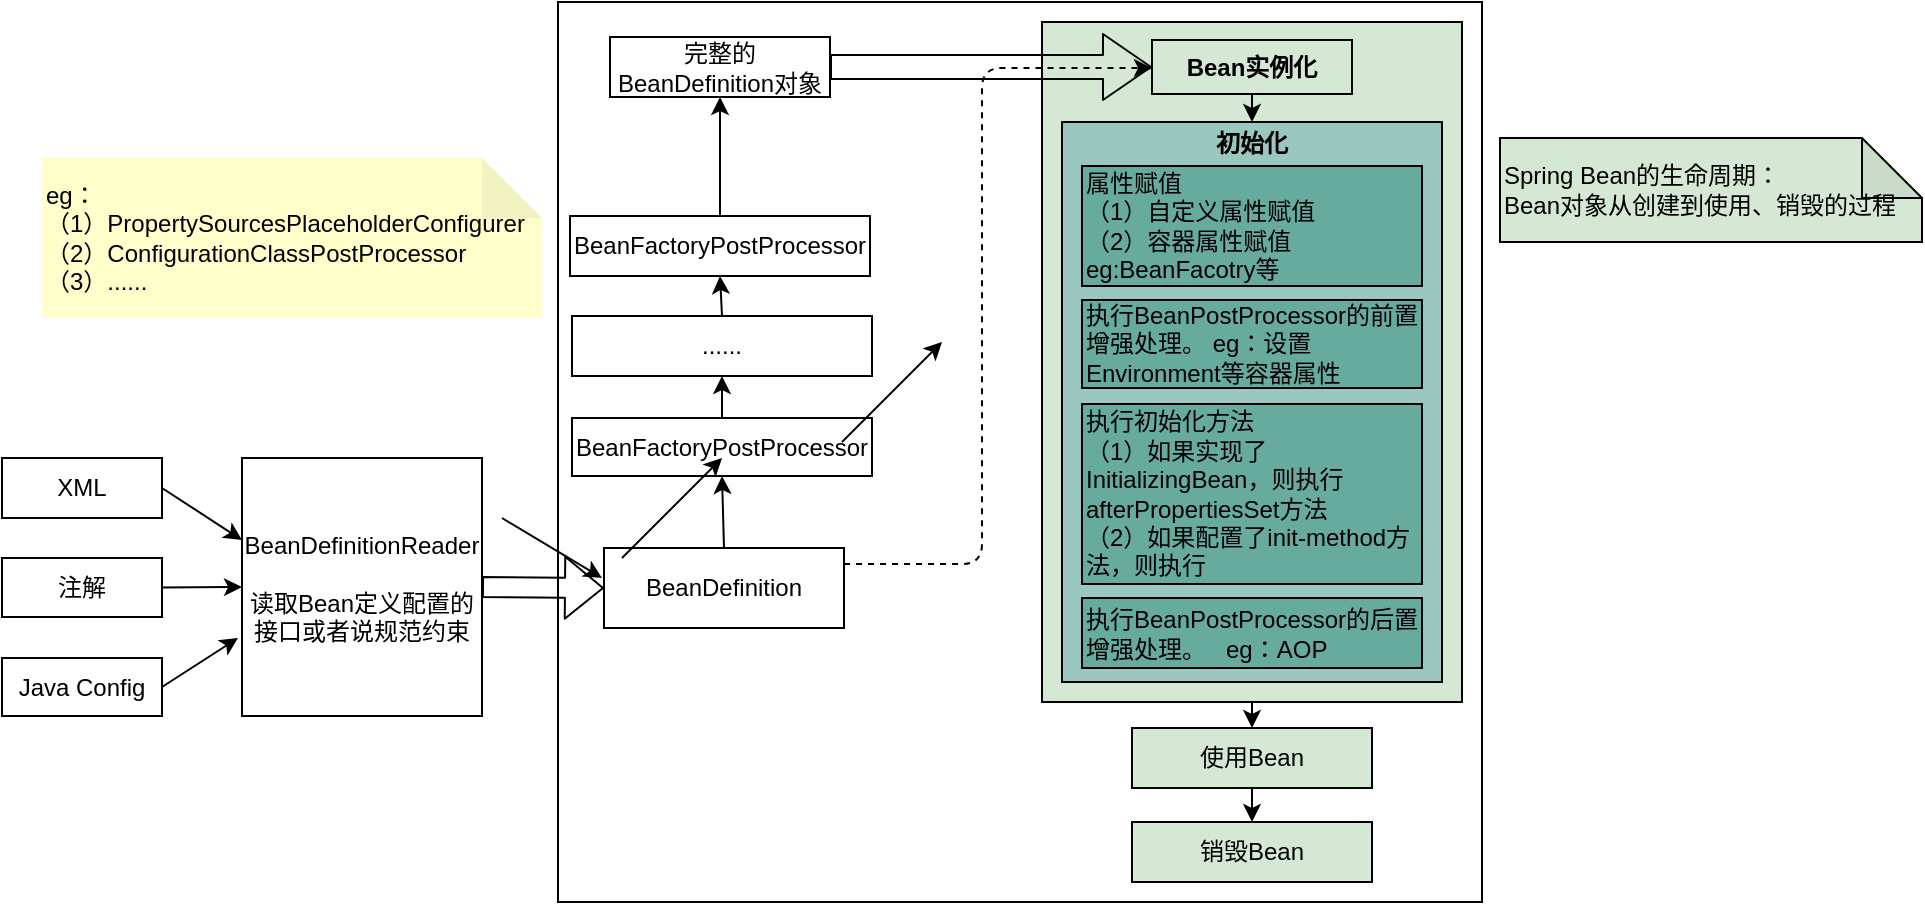 <mxfile version="13.7.9" type="embed"><diagram id="JgaQJCC27X6wyLcoRcEl" name="Page-1"><mxGraphModel dx="821" dy="528" grid="1" gridSize="10" guides="1" tooltips="1" connect="1" arrows="1" fold="1" page="1" pageScale="1" pageWidth="850" pageHeight="1100" background="#FFFFFF" math="0" shadow="0"><root><mxCell id="0"/><mxCell id="1" parent="0"/><mxCell id="7" value="" style="rounded=0;whiteSpace=wrap;html=1;strokeColor=#000000;fillColor=none;" parent="1" vertex="1"><mxGeometry x="318" y="20" width="462" height="450" as="geometry"/></mxCell><mxCell id="29" value="" style="rounded=0;whiteSpace=wrap;html=1;strokeColor=#000000;gradientColor=none;fillColor=#D5E8D4;" vertex="1" parent="1"><mxGeometry x="560" y="30" width="210" height="340" as="geometry"/></mxCell><mxCell id="2" value="&lt;font color=&quot;#000000&quot;&gt;XML&lt;/font&gt;" style="rounded=0;whiteSpace=wrap;html=1;backgroundOutline=0;strokeColor=#000000;fillColor=none;" parent="1" vertex="1"><mxGeometry x="40" y="248" width="80" height="30" as="geometry"/></mxCell><mxCell id="3" value="&lt;font color=&quot;#000000&quot;&gt;注解&lt;/font&gt;" style="rounded=0;whiteSpace=wrap;html=1;strokeColor=#000000;fillColor=none;" parent="1" vertex="1"><mxGeometry x="40" y="298" width="80" height="29.5" as="geometry"/></mxCell><mxCell id="4" value="&lt;font color=&quot;#000000&quot;&gt;Java Config&lt;/font&gt;" style="rounded=0;whiteSpace=wrap;html=1;fillColor=none;strokeColor=#000000;" parent="1" vertex="1"><mxGeometry x="40" y="348" width="80" height="29" as="geometry"/></mxCell><mxCell id="5" value="&lt;font color=&quot;#000000&quot;&gt;BeanDefinitionReader&lt;br&gt;&lt;br&gt;读取Bean定义配置的接口或者说规范约束&lt;/font&gt;" style="rounded=0;whiteSpace=wrap;html=1;strokeColor=#000000;fillColor=none;" parent="1" vertex="1"><mxGeometry x="160" y="248" width="120" height="129" as="geometry"/></mxCell><mxCell id="8" value="&lt;font color=&quot;#000000&quot;&gt;BeanDefinition&lt;/font&gt;" style="rounded=0;whiteSpace=wrap;html=1;fillColor=none;strokeColor=#000000;" parent="1" vertex="1"><mxGeometry x="341" y="293" width="120" height="40" as="geometry"/></mxCell><mxCell id="9" value="&lt;font color=&quot;#000000&quot;&gt;BeanFactoryPostProcessor&lt;/font&gt;" style="rounded=0;whiteSpace=wrap;html=1;strokeColor=#000000;fillColor=none;gradientColor=none;" vertex="1" parent="1"><mxGeometry x="325" y="228" width="150" height="29" as="geometry"/></mxCell><mxCell id="10" value="&lt;font color=&quot;#000000&quot;&gt;BeanFactoryPostProcessor&lt;/font&gt;" style="rounded=0;whiteSpace=wrap;html=1;strokeColor=#000000;fillColor=none;gradientColor=none;" vertex="1" parent="1"><mxGeometry x="324" y="127" width="150" height="30" as="geometry"/></mxCell><mxCell id="11" value="" style="endArrow=classic;html=1;" edge="1" parent="1"><mxGeometry width="50" height="50" relative="1" as="geometry"><mxPoint x="290" y="278" as="sourcePoint"/><mxPoint x="340" y="308" as="targetPoint"/></mxGeometry></mxCell><mxCell id="13" value="" style="endArrow=classic;html=1;" edge="1" parent="1"><mxGeometry width="50" height="50" relative="1" as="geometry"><mxPoint x="350" y="298" as="sourcePoint"/><mxPoint x="400" y="248" as="targetPoint"/></mxGeometry></mxCell><mxCell id="14" value="" style="endArrow=classic;html=1;exitX=1;exitY=0.5;exitDx=0;exitDy=0;strokeColor=#000000;" edge="1" parent="1" source="2"><mxGeometry width="50" height="50" relative="1" as="geometry"><mxPoint x="140" y="358" as="sourcePoint"/><mxPoint x="160" y="289" as="targetPoint"/></mxGeometry></mxCell><mxCell id="15" value="" style="endArrow=classic;html=1;exitX=1;exitY=0.5;exitDx=0;exitDy=0;entryX=0;entryY=0.5;entryDx=0;entryDy=0;strokeColor=#000000;" edge="1" parent="1" source="3" target="5"><mxGeometry width="50" height="50" relative="1" as="geometry"><mxPoint x="120" y="358" as="sourcePoint"/><mxPoint x="170" y="308" as="targetPoint"/></mxGeometry></mxCell><mxCell id="16" value="" style="endArrow=classic;html=1;strokeColor=#000000;exitX=1;exitY=0.5;exitDx=0;exitDy=0;entryX=-0.017;entryY=0.698;entryDx=0;entryDy=0;entryPerimeter=0;" edge="1" parent="1" source="4" target="5"><mxGeometry width="50" height="50" relative="1" as="geometry"><mxPoint x="130" y="408" as="sourcePoint"/><mxPoint x="180" y="358" as="targetPoint"/></mxGeometry></mxCell><mxCell id="17" value="" style="shape=flexArrow;endArrow=classic;html=1;strokeColor=#000000;exitX=1;exitY=0.5;exitDx=0;exitDy=0;entryX=0;entryY=0.5;entryDx=0;entryDy=0;" edge="1" parent="1" source="5" target="8"><mxGeometry width="50" height="50" relative="1" as="geometry"><mxPoint x="200" y="458" as="sourcePoint"/><mxPoint x="250" y="408" as="targetPoint"/></mxGeometry></mxCell><mxCell id="18" value="&lt;font color=&quot;#000000&quot;&gt;......&lt;/font&gt;" style="rounded=0;whiteSpace=wrap;html=1;strokeColor=#000000;fillColor=none;gradientColor=none;" vertex="1" parent="1"><mxGeometry x="325" y="177" width="150" height="30" as="geometry"/></mxCell><mxCell id="19" value="&lt;font color=&quot;#000000&quot;&gt;完整的BeanDefinition对象&lt;/font&gt;" style="rounded=0;whiteSpace=wrap;html=1;strokeColor=#000000;fillColor=none;gradientColor=none;" vertex="1" parent="1"><mxGeometry x="344" y="37.5" width="110" height="30" as="geometry"/></mxCell><mxCell id="20" value="&lt;div&gt;&lt;span style=&quot;color: rgb(0 , 0 , 0)&quot;&gt;eg：&lt;/span&gt;&lt;/div&gt;&lt;font color=&quot;#000000&quot;&gt;&lt;div&gt;&lt;span&gt;（1）PropertySourcesPlaceholderConfigurer&lt;/span&gt;&lt;/div&gt;&lt;div&gt;&lt;span&gt;（2）ConfigurationClassPostProcessor&lt;/span&gt;&lt;/div&gt;&lt;div&gt;&lt;span&gt;（3）......&lt;/span&gt;&lt;/div&gt;&lt;/font&gt;" style="shape=note;whiteSpace=wrap;html=1;backgroundOutline=1;darkOpacity=0.05;gradientColor=none;fillColor=#FFFFCC;strokeColor=none;align=left;" vertex="1" parent="1"><mxGeometry x="60" y="98" width="250" height="80" as="geometry"/></mxCell><mxCell id="21" value="&lt;font color=&quot;#000000&quot;&gt;&lt;b&gt;Bean实例化&lt;/b&gt;&lt;/font&gt;" style="rounded=0;whiteSpace=wrap;html=1;gradientColor=none;fillColor=none;strokeColor=#000000;" vertex="1" parent="1"><mxGeometry x="615" y="39" width="100" height="27" as="geometry"/></mxCell><mxCell id="23" value="" style="endArrow=classic;html=1;strokeColor=#000000;exitX=0.5;exitY=0;exitDx=0;exitDy=0;entryX=0.5;entryY=1;entryDx=0;entryDy=0;" edge="1" parent="1" source="8" target="9"><mxGeometry width="50" height="50" relative="1" as="geometry"><mxPoint x="480" y="258" as="sourcePoint"/><mxPoint x="403" y="258" as="targetPoint"/></mxGeometry></mxCell><mxCell id="24" value="" style="endArrow=classic;html=1;strokeColor=#000000;exitX=0.5;exitY=0;exitDx=0;exitDy=0;entryX=0.5;entryY=1;entryDx=0;entryDy=0;" edge="1" parent="1" source="9" target="18"><mxGeometry width="50" height="50" relative="1" as="geometry"><mxPoint x="510" y="258" as="sourcePoint"/><mxPoint x="560" y="208" as="targetPoint"/></mxGeometry></mxCell><mxCell id="25" value="" style="endArrow=classic;html=1;strokeColor=#000000;exitX=0.5;exitY=0;exitDx=0;exitDy=0;entryX=0.5;entryY=1;entryDx=0;entryDy=0;" edge="1" parent="1" source="18" target="10"><mxGeometry width="50" height="50" relative="1" as="geometry"><mxPoint x="520" y="258" as="sourcePoint"/><mxPoint x="570" y="208" as="targetPoint"/></mxGeometry></mxCell><mxCell id="26" value="" style="endArrow=classic;html=1;strokeColor=#000000;exitX=0.5;exitY=0;exitDx=0;exitDy=0;entryX=0.5;entryY=1;entryDx=0;entryDy=0;" edge="1" parent="1" source="10" target="19"><mxGeometry width="50" height="50" relative="1" as="geometry"><mxPoint x="490" y="158" as="sourcePoint"/><mxPoint x="540" y="108" as="targetPoint"/></mxGeometry></mxCell><mxCell id="27" value="" style="endArrow=classic;html=1;strokeColor=#000000;exitX=1;exitY=0.5;exitDx=0;exitDy=0;dashed=1;edgeStyle=orthogonalEdgeStyle;" edge="1" parent="1"><mxGeometry width="50" height="50" relative="1" as="geometry"><mxPoint x="461" y="301" as="sourcePoint"/><mxPoint x="615" y="53" as="targetPoint"/><Array as="points"><mxPoint x="530" y="301"/><mxPoint x="530" y="53"/></Array></mxGeometry></mxCell><mxCell id="28" value="" style="shape=flexArrow;endArrow=classic;html=1;strokeColor=#000000;exitX=1;exitY=0.5;exitDx=0;exitDy=0;entryX=0;entryY=0.5;entryDx=0;entryDy=0;width=12;endSize=7.67;" edge="1" parent="1" source="19" target="21"><mxGeometry width="50" height="50" relative="1" as="geometry"><mxPoint x="580" y="188" as="sourcePoint"/><mxPoint x="600" y="93" as="targetPoint"/></mxGeometry></mxCell><mxCell id="30" value="&lt;font color=&quot;#000000&quot;&gt;Spring Bean的生命周期：&lt;br&gt;Bean对象从创建到使用、销毁的过程&lt;br&gt;&lt;/font&gt;" style="shape=note;whiteSpace=wrap;html=1;backgroundOutline=1;darkOpacity=0.05;strokeColor=#000000;fillColor=#D5E8D4;gradientColor=none;align=left;" vertex="1" parent="1"><mxGeometry x="789" y="88" width="211" height="52" as="geometry"/></mxCell><mxCell id="32" value="&lt;font color=&quot;#000000&quot;&gt;&lt;b&gt;初始化&lt;/b&gt;&lt;br&gt;&lt;br&gt;&lt;br&gt;&lt;br&gt;&lt;br&gt;&lt;/font&gt;&lt;br&gt;&lt;br&gt;&lt;br&gt;&lt;br&gt;&lt;br&gt;&lt;br&gt;&lt;br&gt;&lt;br&gt;&lt;br&gt;&lt;br&gt;&lt;br&gt;&lt;br&gt;&lt;br&gt;&lt;br&gt;" style="rounded=0;whiteSpace=wrap;html=1;strokeColor=#000000;gradientColor=none;fillColor=#9AC7BF;" vertex="1" parent="1"><mxGeometry x="570" y="80" width="190" height="280" as="geometry"/></mxCell><mxCell id="33" value="&lt;div&gt;&lt;span style=&quot;color: rgb(0 , 0 , 0)&quot;&gt;属性赋值&lt;/span&gt;&lt;/div&gt;&lt;font color=&quot;#000000&quot;&gt;&lt;div&gt;&lt;span&gt;（1）自定义属性赋值&lt;/span&gt;&lt;/div&gt;&lt;div&gt;&lt;span&gt;（2）容器属性赋值 eg:BeanFacotry等&lt;/span&gt;&lt;/div&gt;&lt;/font&gt;" style="rounded=0;whiteSpace=wrap;html=1;strokeColor=#000000;gradientColor=none;align=left;fillColor=#67AB9F;" vertex="1" parent="1"><mxGeometry x="580" y="102" width="170" height="60" as="geometry"/></mxCell><mxCell id="34" value="&lt;font color=&quot;#000000&quot;&gt;执行BeanPostProcessor的前置增强处理。 eg：设置Environment等容器属性&lt;/font&gt;" style="rounded=0;whiteSpace=wrap;html=1;strokeColor=#000000;gradientColor=none;align=left;fillColor=#67AB9F;" vertex="1" parent="1"><mxGeometry x="580" y="169" width="170" height="44" as="geometry"/></mxCell><mxCell id="35" value="&lt;font color=&quot;#000000&quot;&gt;执行初始化方法&lt;br&gt;（1）如果实现了InitializingBean，则执行afterPropertiesSet方法&lt;br&gt;（2）如果配置了init-method方法，则执行&lt;br&gt;&lt;/font&gt;" style="rounded=0;whiteSpace=wrap;html=1;strokeColor=#000000;gradientColor=none;align=left;fillColor=#67AB9F;" vertex="1" parent="1"><mxGeometry x="580" y="221" width="170" height="90" as="geometry"/></mxCell><mxCell id="36" value="&lt;font color=&quot;#000000&quot;&gt;执行BeanPostProcessor的后置增强处理。&amp;nbsp; &amp;nbsp;eg：AOP&lt;/font&gt;" style="rounded=0;whiteSpace=wrap;html=1;strokeColor=#000000;gradientColor=none;align=left;fillColor=#67AB9F;" vertex="1" parent="1"><mxGeometry x="580" y="318" width="170" height="35" as="geometry"/></mxCell><mxCell id="37" value="&lt;font color=&quot;#000000&quot;&gt;使用Bean&lt;/font&gt;" style="rounded=0;whiteSpace=wrap;html=1;strokeColor=#000000;fillColor=#D5E8D4;gradientColor=none;" vertex="1" parent="1"><mxGeometry x="605" y="383" width="120" height="30" as="geometry"/></mxCell><mxCell id="38" value="&lt;font color=&quot;#000000&quot;&gt;销毁Bean&lt;/font&gt;" style="rounded=0;whiteSpace=wrap;html=1;strokeColor=#000000;fillColor=#D5E8D4;gradientColor=none;" vertex="1" parent="1"><mxGeometry x="605" y="430" width="120" height="30" as="geometry"/></mxCell><mxCell id="40" value="" style="endArrow=classic;html=1;strokeColor=#000000;exitX=0.5;exitY=1;exitDx=0;exitDy=0;entryX=0.5;entryY=0;entryDx=0;entryDy=0;" edge="1" parent="1" source="21" target="32"><mxGeometry width="50" height="50" relative="1" as="geometry"><mxPoint x="390" y="410" as="sourcePoint"/><mxPoint x="440" y="360" as="targetPoint"/></mxGeometry></mxCell><mxCell id="41" value="" style="endArrow=classic;html=1;strokeColor=#000000;" edge="1" parent="1"><mxGeometry width="50" height="50" relative="1" as="geometry"><mxPoint x="460" y="240" as="sourcePoint"/><mxPoint x="510" y="190" as="targetPoint"/></mxGeometry></mxCell><mxCell id="44" value="" style="endArrow=classic;html=1;strokeColor=#000000;exitX=0.5;exitY=1;exitDx=0;exitDy=0;entryX=0.5;entryY=0;entryDx=0;entryDy=0;" edge="1" parent="1" source="29" target="37"><mxGeometry width="50" height="50" relative="1" as="geometry"><mxPoint x="460" y="440" as="sourcePoint"/><mxPoint x="510" y="390" as="targetPoint"/></mxGeometry></mxCell><mxCell id="45" value="" style="endArrow=classic;html=1;strokeColor=#000000;exitX=0.5;exitY=1;exitDx=0;exitDy=0;entryX=0.5;entryY=0;entryDx=0;entryDy=0;" edge="1" parent="1" source="37" target="38"><mxGeometry width="50" height="50" relative="1" as="geometry"><mxPoint x="440" y="450" as="sourcePoint"/><mxPoint x="490" y="400" as="targetPoint"/></mxGeometry></mxCell></root></mxGraphModel></diagram></mxfile>